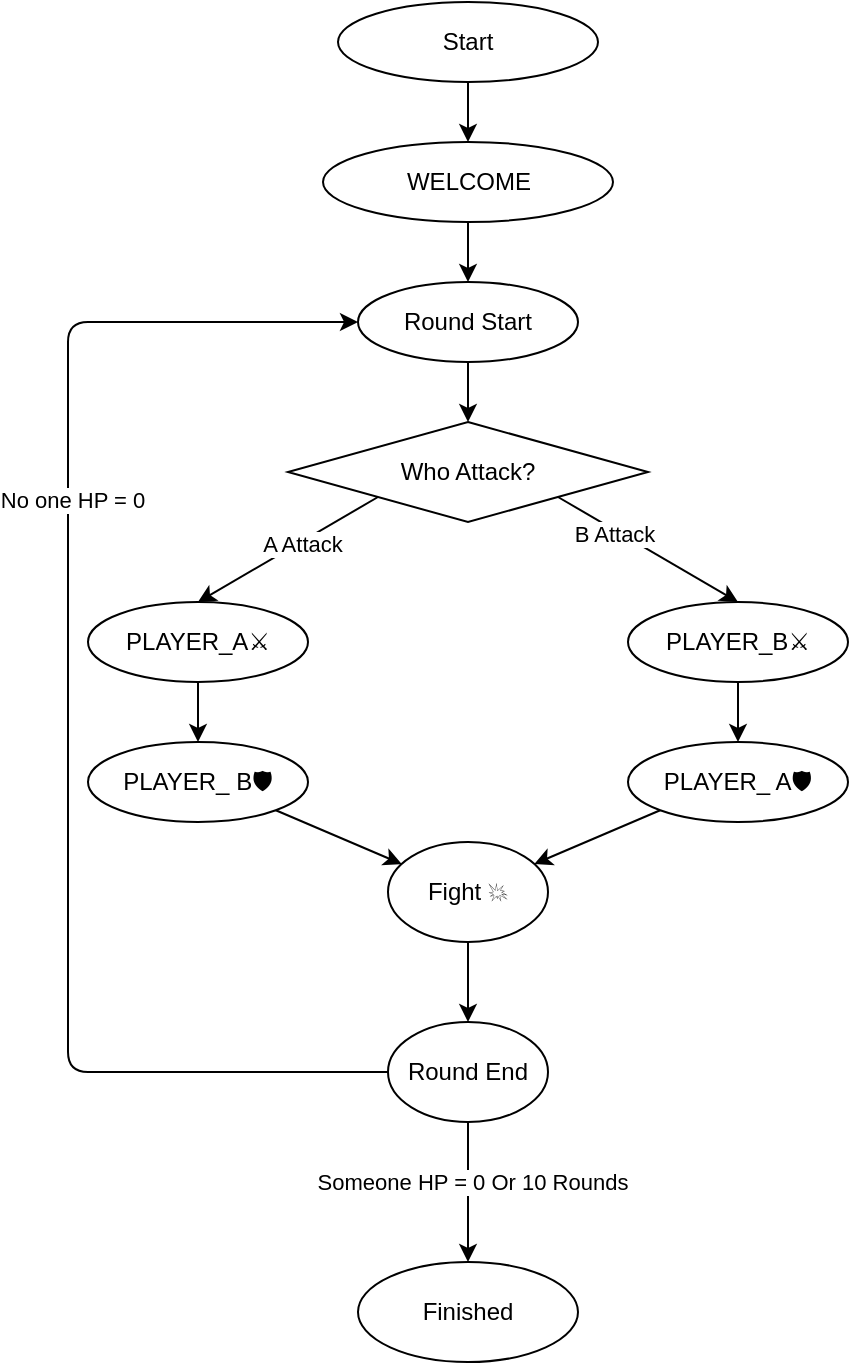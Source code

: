 <mxfile>
    <diagram id="O89vbRRyGDBGpImo6cH_" name="Page-1">
        <mxGraphModel dx="638" dy="779" grid="1" gridSize="10" guides="1" tooltips="1" connect="1" arrows="1" fold="1" page="1" pageScale="1" pageWidth="850" pageHeight="1100" math="0" shadow="0">
            <root>
                <mxCell id="0"/>
                <mxCell id="1" parent="0"/>
                <mxCell id="16" style="edgeStyle=none;html=1;entryX=0.5;entryY=0;entryDx=0;entryDy=0;" edge="1" parent="1" source="2" target="3">
                    <mxGeometry relative="1" as="geometry"/>
                </mxCell>
                <mxCell id="2" value="Start" style="ellipse;whiteSpace=wrap;html=1;" vertex="1" parent="1">
                    <mxGeometry x="255" y="20" width="130" height="40" as="geometry"/>
                </mxCell>
                <mxCell id="17" style="edgeStyle=none;html=1;exitX=0.5;exitY=1;exitDx=0;exitDy=0;entryX=0.5;entryY=0;entryDx=0;entryDy=0;" edge="1" parent="1" source="3" target="4">
                    <mxGeometry relative="1" as="geometry"/>
                </mxCell>
                <mxCell id="3" value="WELCOME" style="ellipse;whiteSpace=wrap;html=1;" vertex="1" parent="1">
                    <mxGeometry x="247.5" y="90" width="145" height="40" as="geometry"/>
                </mxCell>
                <mxCell id="18" style="edgeStyle=none;html=1;exitX=0.5;exitY=1;exitDx=0;exitDy=0;entryX=0.5;entryY=0;entryDx=0;entryDy=0;" edge="1" parent="1" source="4" target="5">
                    <mxGeometry relative="1" as="geometry"/>
                </mxCell>
                <mxCell id="4" value="Round Start" style="ellipse;whiteSpace=wrap;html=1;" vertex="1" parent="1">
                    <mxGeometry x="265" y="160" width="110" height="40" as="geometry"/>
                </mxCell>
                <mxCell id="8" style="edgeStyle=none;html=1;exitX=1;exitY=1;exitDx=0;exitDy=0;entryX=0.5;entryY=0;entryDx=0;entryDy=0;" edge="1" parent="1" source="5" target="7">
                    <mxGeometry relative="1" as="geometry"/>
                </mxCell>
                <mxCell id="10" value="B Attack" style="edgeLabel;html=1;align=center;verticalAlign=middle;resizable=0;points=[];" vertex="1" connectable="0" parent="8">
                    <mxGeometry x="-0.361" y="-2" relative="1" as="geometry">
                        <mxPoint as="offset"/>
                    </mxGeometry>
                </mxCell>
                <mxCell id="5" value="Who Attack?" style="rhombus;whiteSpace=wrap;html=1;" vertex="1" parent="1">
                    <mxGeometry x="230" y="230" width="180" height="50" as="geometry"/>
                </mxCell>
                <mxCell id="19" style="edgeStyle=none;html=1;exitX=0.5;exitY=1;exitDx=0;exitDy=0;entryX=0.5;entryY=0;entryDx=0;entryDy=0;" edge="1" parent="1" source="6" target="13">
                    <mxGeometry relative="1" as="geometry"/>
                </mxCell>
                <mxCell id="6" value="PLAYER_A⚔️" style="ellipse;whiteSpace=wrap;html=1;" vertex="1" parent="1">
                    <mxGeometry x="130" y="320" width="110" height="40" as="geometry"/>
                </mxCell>
                <mxCell id="20" style="edgeStyle=none;html=1;exitX=0.5;exitY=1;exitDx=0;exitDy=0;entryX=0.5;entryY=0;entryDx=0;entryDy=0;" edge="1" parent="1" source="7" target="14">
                    <mxGeometry relative="1" as="geometry"/>
                </mxCell>
                <mxCell id="7" value="PLAYER_B⚔️" style="ellipse;whiteSpace=wrap;html=1;" vertex="1" parent="1">
                    <mxGeometry x="400" y="320" width="110" height="40" as="geometry"/>
                </mxCell>
                <mxCell id="11" style="edgeStyle=none;html=1;exitX=0;exitY=1;exitDx=0;exitDy=0;entryX=0.5;entryY=0;entryDx=0;entryDy=0;" edge="1" parent="1" source="5" target="6">
                    <mxGeometry relative="1" as="geometry">
                        <mxPoint x="250" y="300" as="sourcePoint"/>
                        <mxPoint x="340" y="352.5" as="targetPoint"/>
                    </mxGeometry>
                </mxCell>
                <mxCell id="12" value="A Attack" style="edgeLabel;html=1;align=center;verticalAlign=middle;resizable=0;points=[];" vertex="1" connectable="0" parent="11">
                    <mxGeometry x="-0.361" y="-2" relative="1" as="geometry">
                        <mxPoint x="-8" y="8" as="offset"/>
                    </mxGeometry>
                </mxCell>
                <mxCell id="23" style="edgeStyle=none;html=1;exitX=1;exitY=1;exitDx=0;exitDy=0;" edge="1" parent="1" source="13" target="21">
                    <mxGeometry relative="1" as="geometry"/>
                </mxCell>
                <mxCell id="13" value="PLAYER_ B🛡️" style="ellipse;whiteSpace=wrap;html=1;" vertex="1" parent="1">
                    <mxGeometry x="130" y="390" width="110" height="40" as="geometry"/>
                </mxCell>
                <mxCell id="22" style="edgeStyle=none;html=1;exitX=0;exitY=1;exitDx=0;exitDy=0;" edge="1" parent="1" source="14" target="21">
                    <mxGeometry relative="1" as="geometry"/>
                </mxCell>
                <mxCell id="14" value="PLAYER_ A🛡️" style="ellipse;whiteSpace=wrap;html=1;" vertex="1" parent="1">
                    <mxGeometry x="400" y="390" width="110" height="40" as="geometry"/>
                </mxCell>
                <mxCell id="26" style="edgeStyle=none;html=1;entryX=0;entryY=0.5;entryDx=0;entryDy=0;exitX=0;exitY=0.5;exitDx=0;exitDy=0;" edge="1" parent="1" source="29" target="4">
                    <mxGeometry relative="1" as="geometry">
                        <mxPoint x="280" y="465" as="sourcePoint"/>
                        <Array as="points">
                            <mxPoint x="120" y="555"/>
                            <mxPoint x="120" y="320"/>
                            <mxPoint x="120" y="180"/>
                        </Array>
                    </mxGeometry>
                </mxCell>
                <mxCell id="27" value="No one HP = 0" style="edgeLabel;html=1;align=center;verticalAlign=middle;resizable=0;points=[];" vertex="1" connectable="0" parent="26">
                    <mxGeometry x="0.312" y="-2" relative="1" as="geometry">
                        <mxPoint as="offset"/>
                    </mxGeometry>
                </mxCell>
                <mxCell id="28" style="edgeStyle=none;html=1;exitX=0.5;exitY=1;exitDx=0;exitDy=0;" edge="1" parent="1" source="21">
                    <mxGeometry relative="1" as="geometry">
                        <mxPoint x="320" y="530" as="targetPoint"/>
                    </mxGeometry>
                </mxCell>
                <mxCell id="21" value="Fight 💥" style="ellipse;whiteSpace=wrap;html=1;" vertex="1" parent="1">
                    <mxGeometry x="280" y="440" width="80" height="50" as="geometry"/>
                </mxCell>
                <mxCell id="31" style="edgeStyle=none;html=1;exitX=0.5;exitY=1;exitDx=0;exitDy=0;entryX=0.5;entryY=0;entryDx=0;entryDy=0;" edge="1" parent="1" source="29" target="30">
                    <mxGeometry relative="1" as="geometry"/>
                </mxCell>
                <mxCell id="32" value="Someone HP = 0 Or 10 Rounds" style="edgeLabel;html=1;align=center;verticalAlign=middle;resizable=0;points=[];" vertex="1" connectable="0" parent="31">
                    <mxGeometry x="-0.6" y="2" relative="1" as="geometry">
                        <mxPoint y="16" as="offset"/>
                    </mxGeometry>
                </mxCell>
                <mxCell id="29" value="Round End" style="ellipse;whiteSpace=wrap;html=1;" vertex="1" parent="1">
                    <mxGeometry x="280" y="530" width="80" height="50" as="geometry"/>
                </mxCell>
                <mxCell id="30" value="Finished" style="ellipse;whiteSpace=wrap;html=1;" vertex="1" parent="1">
                    <mxGeometry x="265" y="650" width="110" height="50" as="geometry"/>
                </mxCell>
            </root>
        </mxGraphModel>
    </diagram>
</mxfile>
